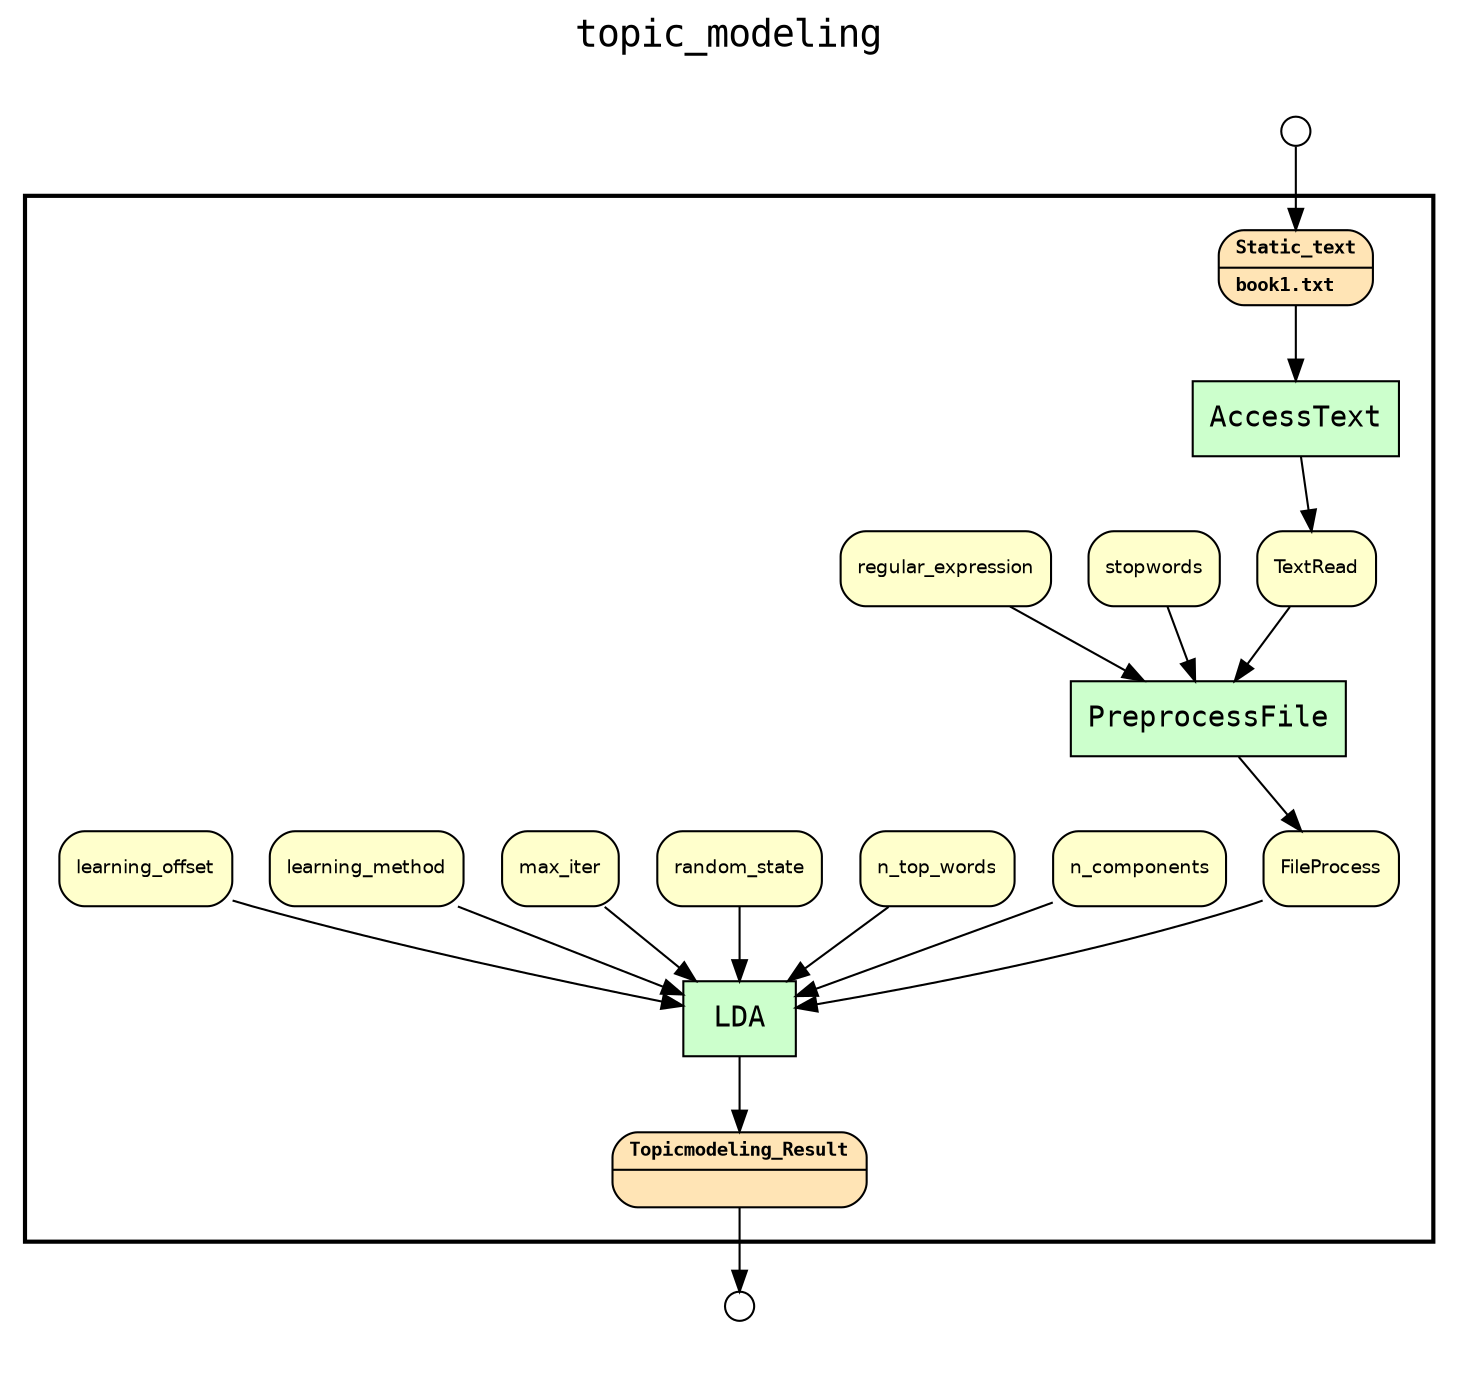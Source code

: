 
digraph yw_data_view {
rankdir=TB
fontname=Courier; fontsize=18; labelloc=t
label="topic_modeling"
subgraph cluster_workflow { label=""; color=black; penwidth=2
subgraph cluster_workflow_inner { label=""; color=white
node[shape=box style="filled" fillcolor="#CCFFCC" peripheries=1 fontname=Courier]
AccessText
PreprocessFile
node[shape=box style="filled" fillcolor="#CCFFCC" peripheries=1 fontname=Courier]
LDA
node[shape=box style="rounded,filled" fillcolor="#FFE4B5" peripheries=1 fontname="Courier-Bold" fontsize=9]
Static_text[shape=record rankdir=LR label="{<f0> Static_text |<f1>book1.txt\l}"]
node[shape=box style="rounded,filled" fillcolor="#FFFFCC" peripheries=1 fontname=Helvetica]
TextRead
stopwords
regular_expression
FileProcess
n_components
n_top_words
random_state
max_iter
learning_method
learning_offset
node[shape=box style="rounded,filled" fillcolor="#FFE4B5" peripheries=1 fontname="Courier-Bold" fontsize=9]
Topicmodeling_Result[shape=record rankdir=LR label="{<f0> Topicmodeling_Result |<f1>}"]
node[shape=box style="rounded,filled" fillcolor="#FFFFFF" peripheries=1 fontname=Helvetica]
}}
subgraph cluster_inflows { label=""; color=white; penwidth=2
subgraph cluster_inflows_inner { label=""; color=white
node[shape=circle fillcolor="#FFFFFF" peripheries=1 width=0.2]
Static_text_inflow [label=""]
}}
subgraph cluster_outflows { label=""; color=white; penwidth=2
subgraph cluster_outflows_inner { label=""; color=white
node[shape=circle fillcolor="#FFFFFF" peripheries=1 width=0.2]
Topicmodeling_Result_outflow [label=""]
}}
Static_text -> AccessText
TextRead -> PreprocessFile
stopwords -> PreprocessFile
regular_expression -> PreprocessFile
FileProcess -> LDA
n_components -> LDA
n_top_words -> LDA
random_state -> LDA
max_iter -> LDA
learning_method -> LDA
learning_offset -> LDA
AccessText -> TextRead
PreprocessFile -> FileProcess
LDA -> Topicmodeling_Result
Static_text_inflow -> Static_text
Topicmodeling_Result -> Topicmodeling_Result_outflow
}

